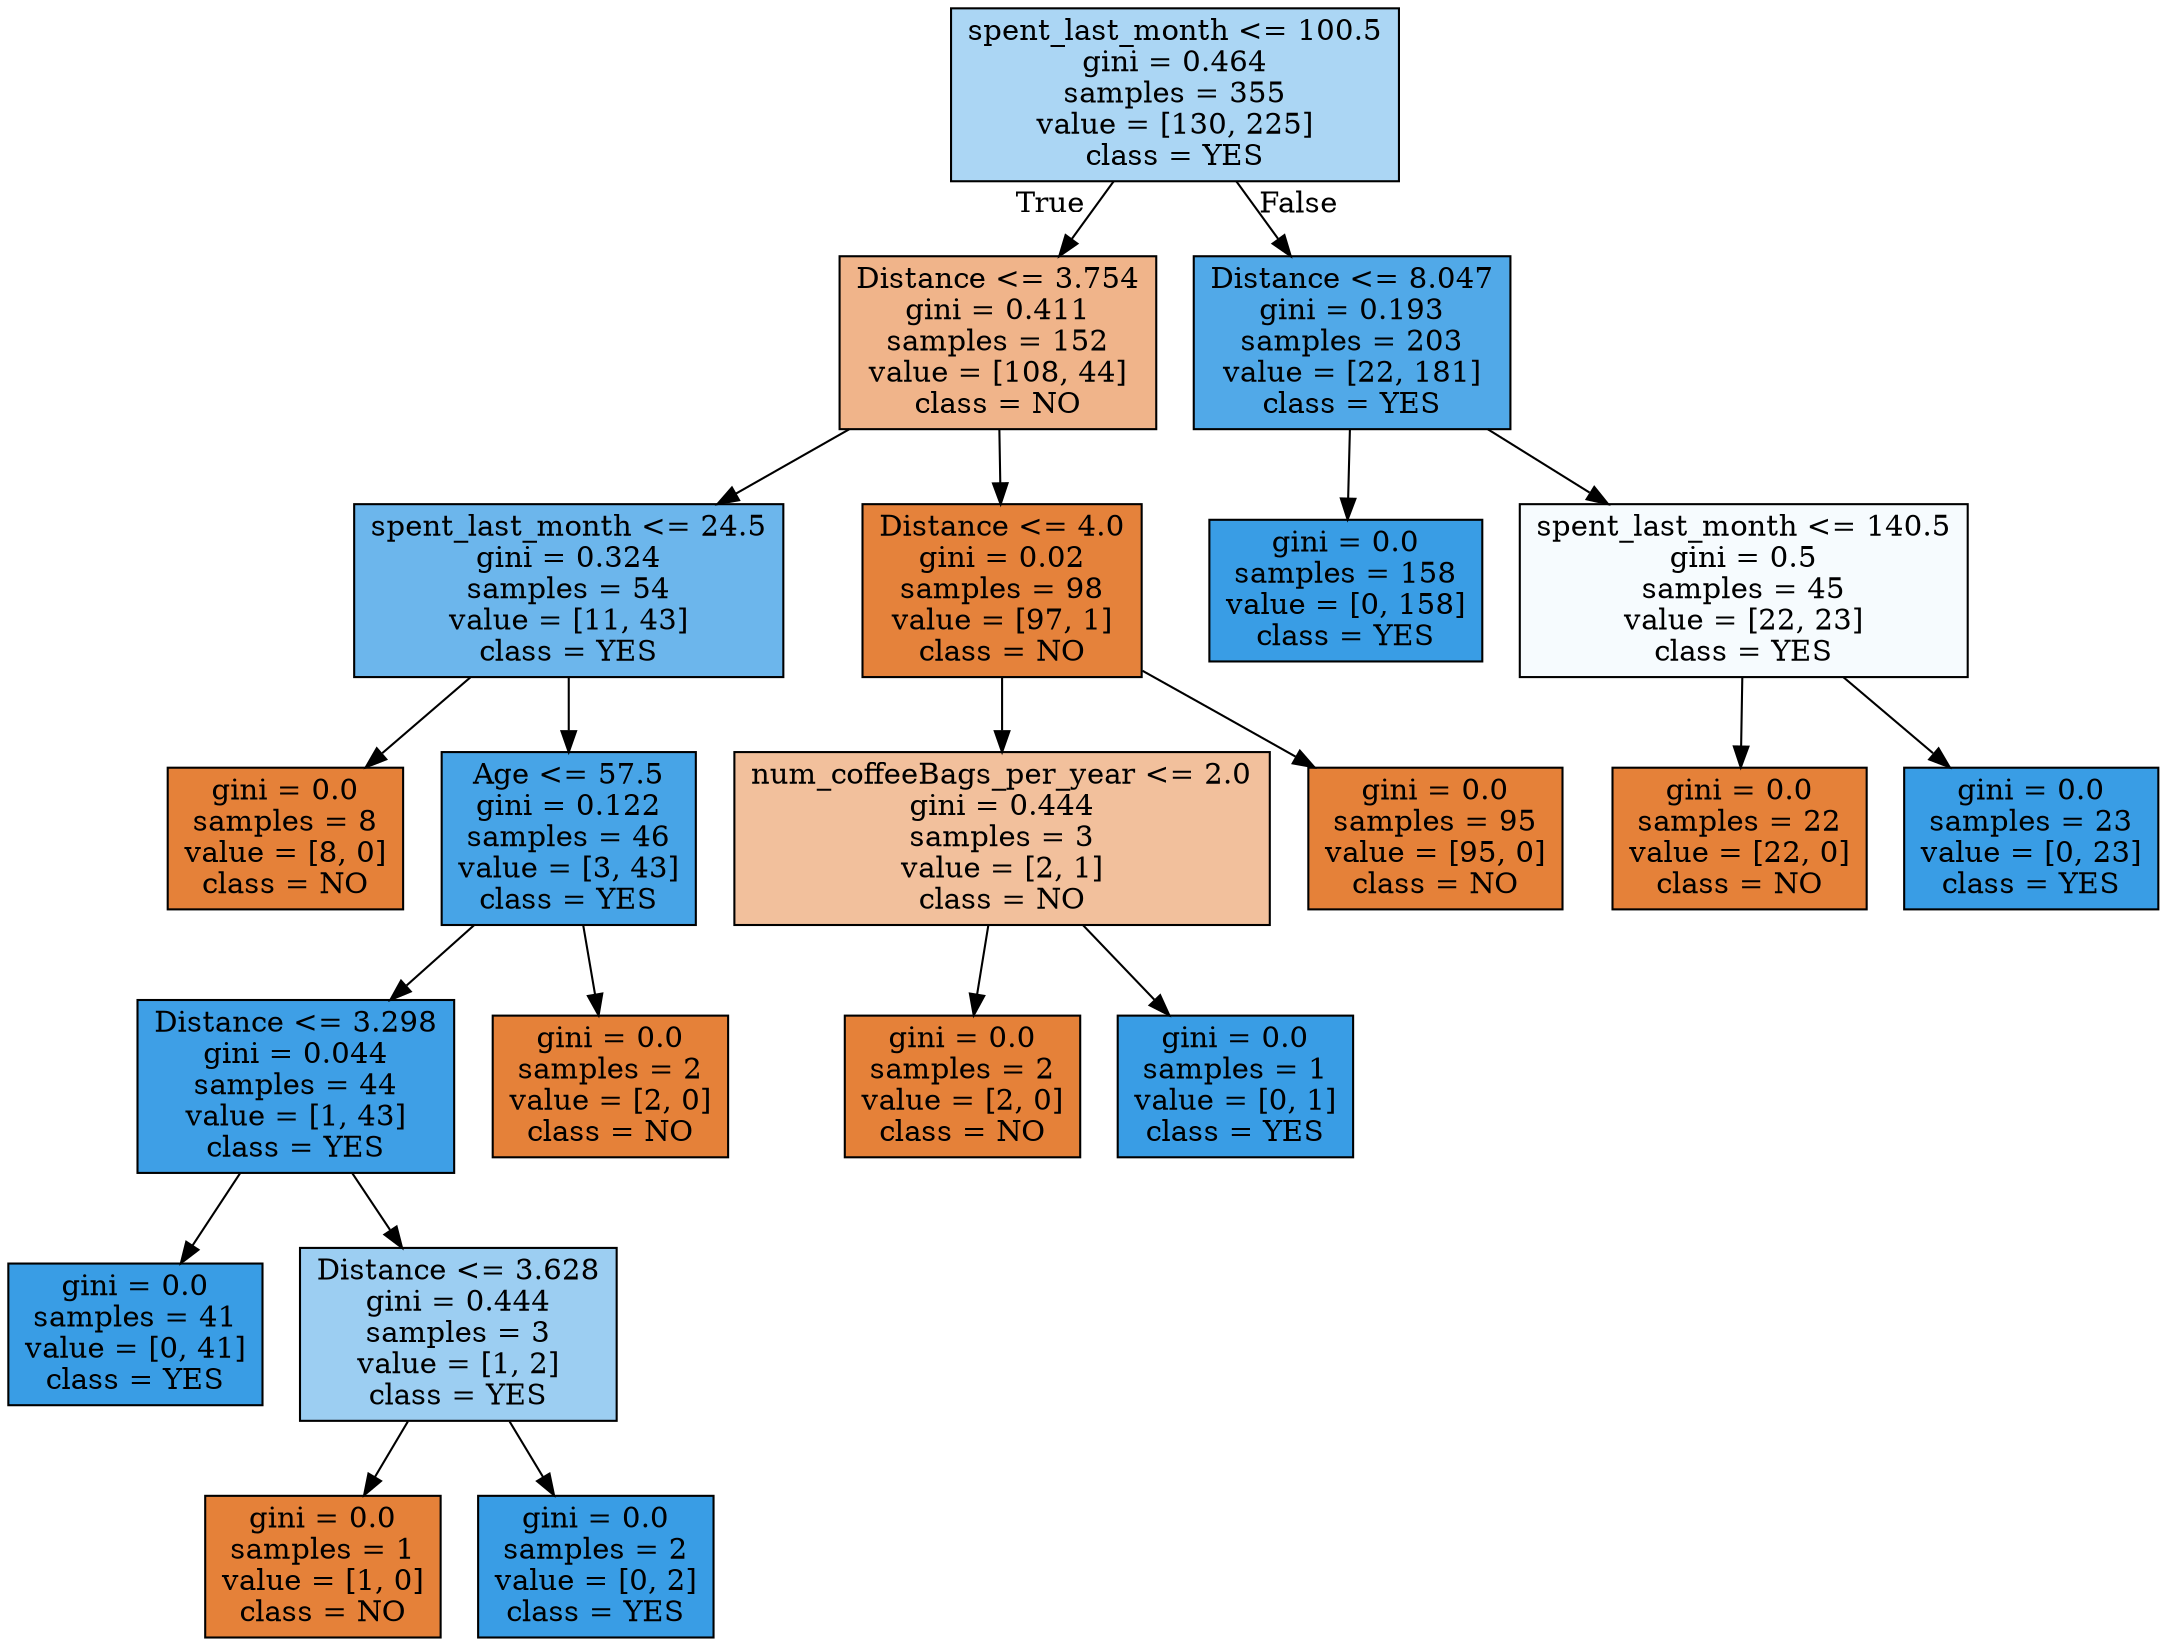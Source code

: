 digraph Tree {
node [shape=box, style="filled", color="black"] ;
0 [label="spent_last_month <= 100.5\ngini = 0.464\nsamples = 355\nvalue = [130, 225]\nclass = YES", fillcolor="#abd6f4"] ;
1 [label="Distance <= 3.754\ngini = 0.411\nsamples = 152\nvalue = [108, 44]\nclass = NO", fillcolor="#f0b48a"] ;
0 -> 1 [labeldistance=2.5, labelangle=45, headlabel="True"] ;
2 [label="spent_last_month <= 24.5\ngini = 0.324\nsamples = 54\nvalue = [11, 43]\nclass = YES", fillcolor="#6cb6ec"] ;
1 -> 2 ;
3 [label="gini = 0.0\nsamples = 8\nvalue = [8, 0]\nclass = NO", fillcolor="#e58139"] ;
2 -> 3 ;
4 [label="Age <= 57.5\ngini = 0.122\nsamples = 46\nvalue = [3, 43]\nclass = YES", fillcolor="#47a4e7"] ;
2 -> 4 ;
5 [label="Distance <= 3.298\ngini = 0.044\nsamples = 44\nvalue = [1, 43]\nclass = YES", fillcolor="#3e9fe6"] ;
4 -> 5 ;
6 [label="gini = 0.0\nsamples = 41\nvalue = [0, 41]\nclass = YES", fillcolor="#399de5"] ;
5 -> 6 ;
7 [label="Distance <= 3.628\ngini = 0.444\nsamples = 3\nvalue = [1, 2]\nclass = YES", fillcolor="#9ccef2"] ;
5 -> 7 ;
8 [label="gini = 0.0\nsamples = 1\nvalue = [1, 0]\nclass = NO", fillcolor="#e58139"] ;
7 -> 8 ;
9 [label="gini = 0.0\nsamples = 2\nvalue = [0, 2]\nclass = YES", fillcolor="#399de5"] ;
7 -> 9 ;
10 [label="gini = 0.0\nsamples = 2\nvalue = [2, 0]\nclass = NO", fillcolor="#e58139"] ;
4 -> 10 ;
11 [label="Distance <= 4.0\ngini = 0.02\nsamples = 98\nvalue = [97, 1]\nclass = NO", fillcolor="#e5823b"] ;
1 -> 11 ;
12 [label="num_coffeeBags_per_year <= 2.0\ngini = 0.444\nsamples = 3\nvalue = [2, 1]\nclass = NO", fillcolor="#f2c09c"] ;
11 -> 12 ;
13 [label="gini = 0.0\nsamples = 2\nvalue = [2, 0]\nclass = NO", fillcolor="#e58139"] ;
12 -> 13 ;
14 [label="gini = 0.0\nsamples = 1\nvalue = [0, 1]\nclass = YES", fillcolor="#399de5"] ;
12 -> 14 ;
15 [label="gini = 0.0\nsamples = 95\nvalue = [95, 0]\nclass = NO", fillcolor="#e58139"] ;
11 -> 15 ;
16 [label="Distance <= 8.047\ngini = 0.193\nsamples = 203\nvalue = [22, 181]\nclass = YES", fillcolor="#51a9e8"] ;
0 -> 16 [labeldistance=2.5, labelangle=-45, headlabel="False"] ;
17 [label="gini = 0.0\nsamples = 158\nvalue = [0, 158]\nclass = YES", fillcolor="#399de5"] ;
16 -> 17 ;
18 [label="spent_last_month <= 140.5\ngini = 0.5\nsamples = 45\nvalue = [22, 23]\nclass = YES", fillcolor="#f6fbfe"] ;
16 -> 18 ;
19 [label="gini = 0.0\nsamples = 22\nvalue = [22, 0]\nclass = NO", fillcolor="#e58139"] ;
18 -> 19 ;
20 [label="gini = 0.0\nsamples = 23\nvalue = [0, 23]\nclass = YES", fillcolor="#399de5"] ;
18 -> 20 ;
}
